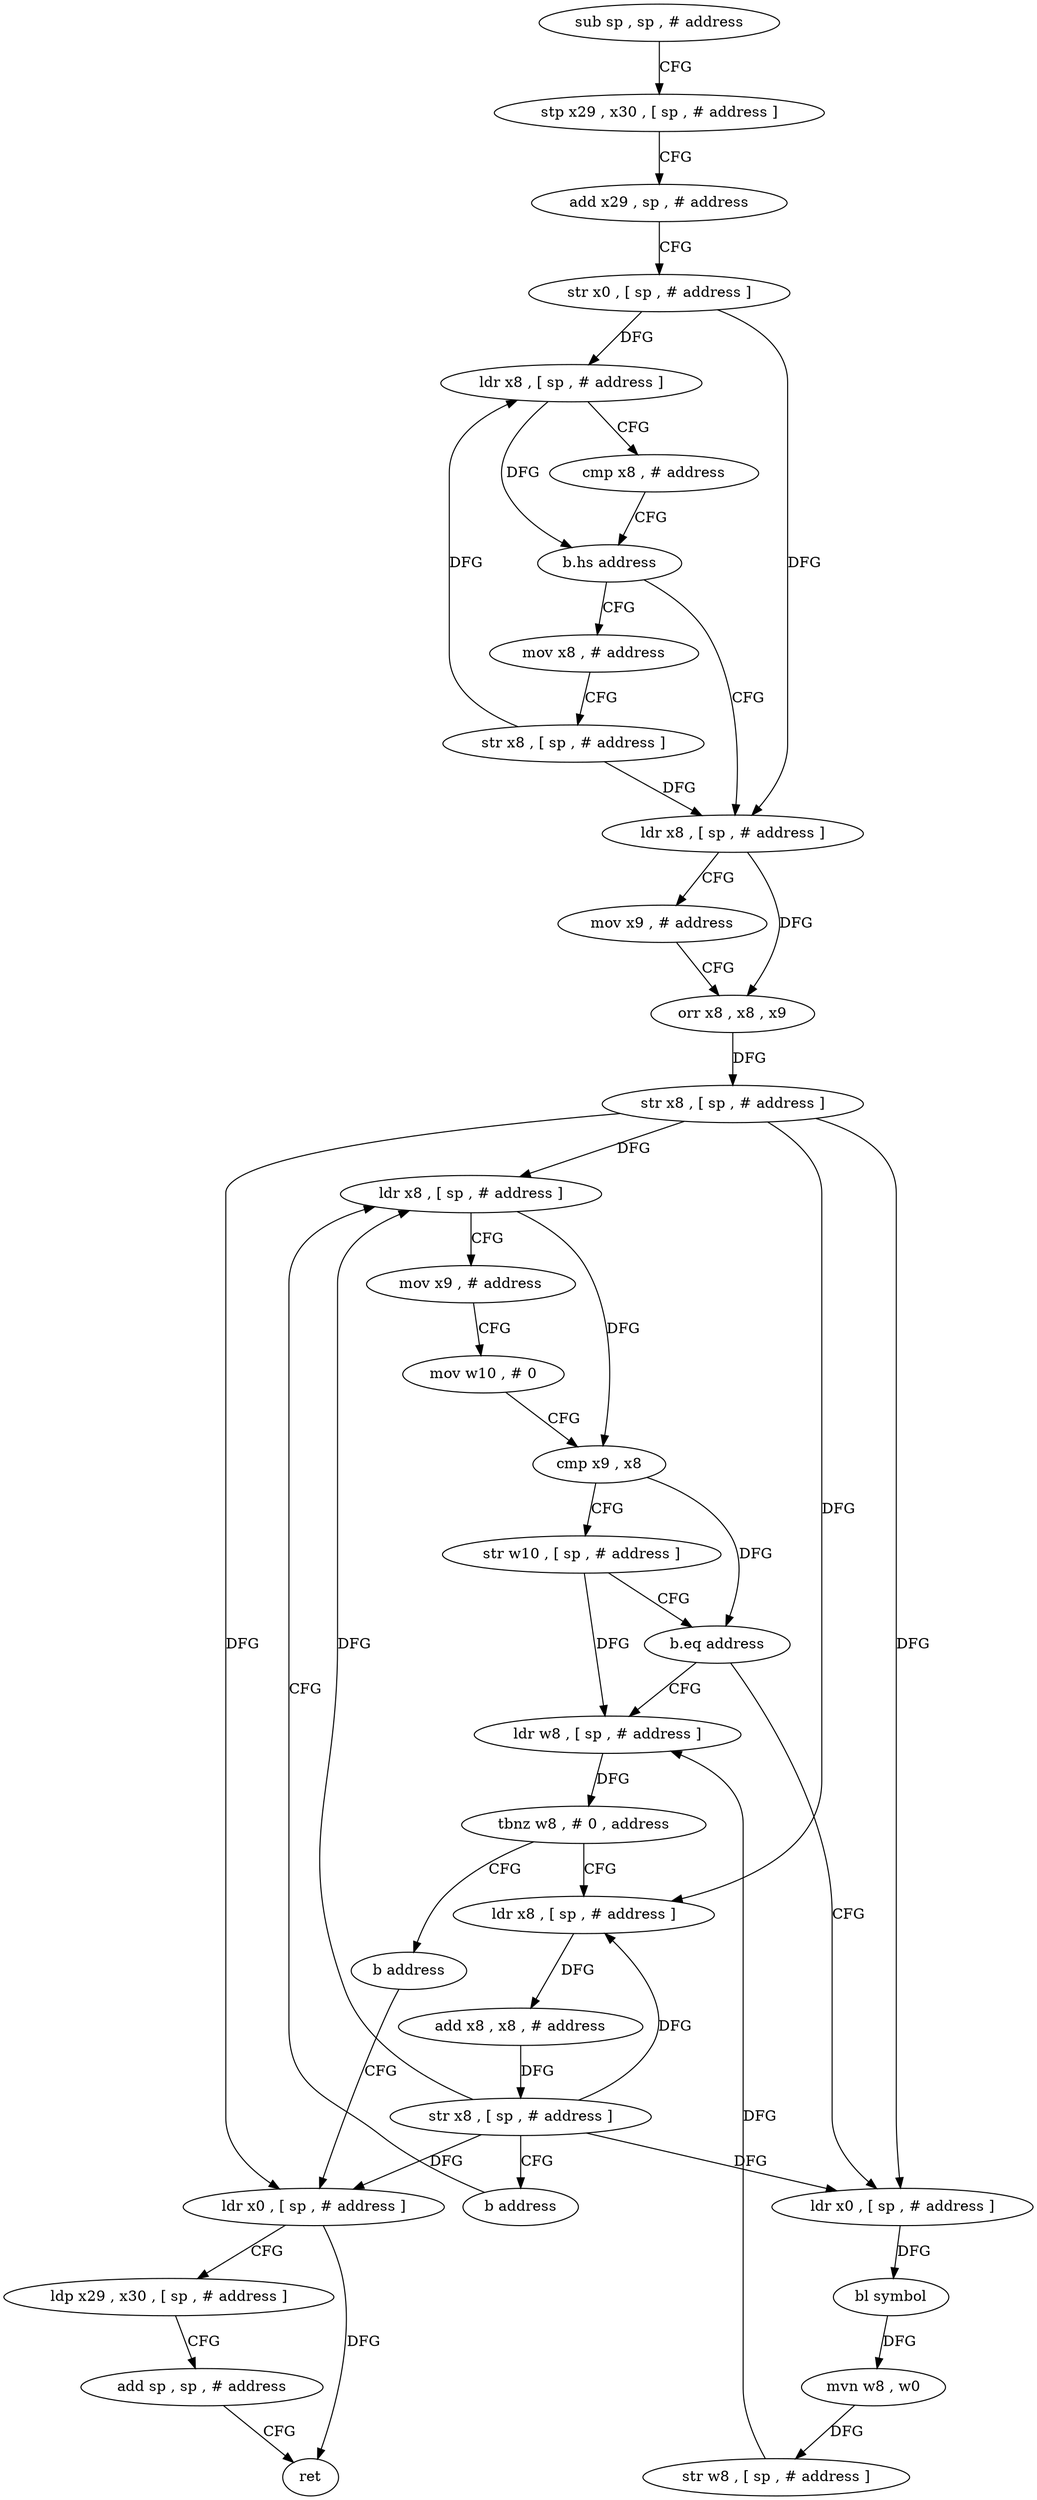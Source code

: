digraph "func" {
"4238156" [label = "sub sp , sp , # address" ]
"4238160" [label = "stp x29 , x30 , [ sp , # address ]" ]
"4238164" [label = "add x29 , sp , # address" ]
"4238168" [label = "str x0 , [ sp , # address ]" ]
"4238172" [label = "ldr x8 , [ sp , # address ]" ]
"4238176" [label = "cmp x8 , # address" ]
"4238180" [label = "b.hs address" ]
"4238192" [label = "ldr x8 , [ sp , # address ]" ]
"4238184" [label = "mov x8 , # address" ]
"4238196" [label = "mov x9 , # address" ]
"4238200" [label = "orr x8 , x8 , x9" ]
"4238204" [label = "str x8 , [ sp , # address ]" ]
"4238208" [label = "ldr x8 , [ sp , # address ]" ]
"4238188" [label = "str x8 , [ sp , # address ]" ]
"4238248" [label = "ldr w8 , [ sp , # address ]" ]
"4238252" [label = "tbnz w8 , # 0 , address" ]
"4238260" [label = "ldr x8 , [ sp , # address ]" ]
"4238256" [label = "b address" ]
"4238232" [label = "ldr x0 , [ sp , # address ]" ]
"4238236" [label = "bl symbol" ]
"4238240" [label = "mvn w8 , w0" ]
"4238244" [label = "str w8 , [ sp , # address ]" ]
"4238264" [label = "add x8 , x8 , # address" ]
"4238268" [label = "str x8 , [ sp , # address ]" ]
"4238272" [label = "b address" ]
"4238276" [label = "ldr x0 , [ sp , # address ]" ]
"4238212" [label = "mov x9 , # address" ]
"4238216" [label = "mov w10 , # 0" ]
"4238220" [label = "cmp x9 , x8" ]
"4238224" [label = "str w10 , [ sp , # address ]" ]
"4238228" [label = "b.eq address" ]
"4238280" [label = "ldp x29 , x30 , [ sp , # address ]" ]
"4238284" [label = "add sp , sp , # address" ]
"4238288" [label = "ret" ]
"4238156" -> "4238160" [ label = "CFG" ]
"4238160" -> "4238164" [ label = "CFG" ]
"4238164" -> "4238168" [ label = "CFG" ]
"4238168" -> "4238172" [ label = "DFG" ]
"4238168" -> "4238192" [ label = "DFG" ]
"4238172" -> "4238176" [ label = "CFG" ]
"4238172" -> "4238180" [ label = "DFG" ]
"4238176" -> "4238180" [ label = "CFG" ]
"4238180" -> "4238192" [ label = "CFG" ]
"4238180" -> "4238184" [ label = "CFG" ]
"4238192" -> "4238196" [ label = "CFG" ]
"4238192" -> "4238200" [ label = "DFG" ]
"4238184" -> "4238188" [ label = "CFG" ]
"4238196" -> "4238200" [ label = "CFG" ]
"4238200" -> "4238204" [ label = "DFG" ]
"4238204" -> "4238208" [ label = "DFG" ]
"4238204" -> "4238232" [ label = "DFG" ]
"4238204" -> "4238260" [ label = "DFG" ]
"4238204" -> "4238276" [ label = "DFG" ]
"4238208" -> "4238212" [ label = "CFG" ]
"4238208" -> "4238220" [ label = "DFG" ]
"4238188" -> "4238192" [ label = "DFG" ]
"4238188" -> "4238172" [ label = "DFG" ]
"4238248" -> "4238252" [ label = "DFG" ]
"4238252" -> "4238260" [ label = "CFG" ]
"4238252" -> "4238256" [ label = "CFG" ]
"4238260" -> "4238264" [ label = "DFG" ]
"4238256" -> "4238276" [ label = "CFG" ]
"4238232" -> "4238236" [ label = "DFG" ]
"4238236" -> "4238240" [ label = "DFG" ]
"4238240" -> "4238244" [ label = "DFG" ]
"4238244" -> "4238248" [ label = "DFG" ]
"4238264" -> "4238268" [ label = "DFG" ]
"4238268" -> "4238272" [ label = "CFG" ]
"4238268" -> "4238208" [ label = "DFG" ]
"4238268" -> "4238232" [ label = "DFG" ]
"4238268" -> "4238260" [ label = "DFG" ]
"4238268" -> "4238276" [ label = "DFG" ]
"4238272" -> "4238208" [ label = "CFG" ]
"4238276" -> "4238280" [ label = "CFG" ]
"4238276" -> "4238288" [ label = "DFG" ]
"4238212" -> "4238216" [ label = "CFG" ]
"4238216" -> "4238220" [ label = "CFG" ]
"4238220" -> "4238224" [ label = "CFG" ]
"4238220" -> "4238228" [ label = "DFG" ]
"4238224" -> "4238228" [ label = "CFG" ]
"4238224" -> "4238248" [ label = "DFG" ]
"4238228" -> "4238248" [ label = "CFG" ]
"4238228" -> "4238232" [ label = "CFG" ]
"4238280" -> "4238284" [ label = "CFG" ]
"4238284" -> "4238288" [ label = "CFG" ]
}
